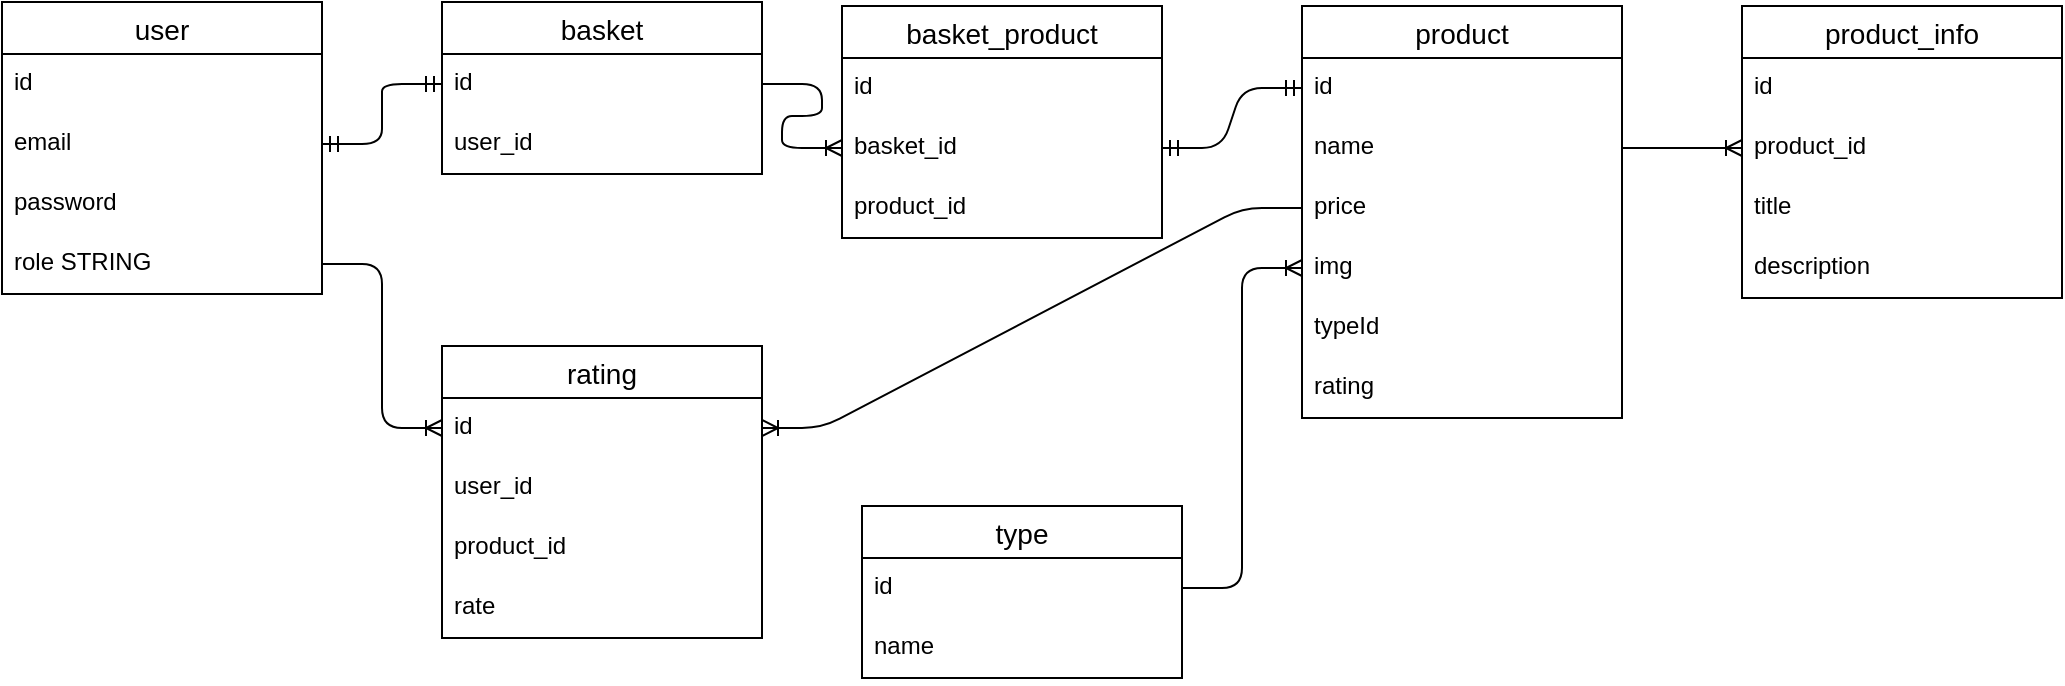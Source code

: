 <mxfile version="16.4.7" type="device"><diagram id="TNqSe86i_QFET0EjFUAf" name="Page-1"><mxGraphModel dx="868" dy="482" grid="1" gridSize="10" guides="1" tooltips="1" connect="1" arrows="1" fold="1" page="1" pageScale="1" pageWidth="827" pageHeight="1169" math="0" shadow="0"><root><mxCell id="0"/><mxCell id="1" parent="0"/><mxCell id="lagT1rnY4zhXb62yM14s-1" value="user" style="swimlane;fontStyle=0;childLayout=stackLayout;horizontal=1;startSize=26;horizontalStack=0;resizeParent=1;resizeParentMax=0;resizeLast=0;collapsible=1;marginBottom=0;align=center;fontSize=14;" vertex="1" parent="1"><mxGeometry x="100" y="198" width="160" height="146" as="geometry"/></mxCell><mxCell id="lagT1rnY4zhXb62yM14s-2" value="id" style="text;strokeColor=none;fillColor=none;spacingLeft=4;spacingRight=4;overflow=hidden;rotatable=0;points=[[0,0.5],[1,0.5]];portConstraint=eastwest;fontSize=12;" vertex="1" parent="lagT1rnY4zhXb62yM14s-1"><mxGeometry y="26" width="160" height="30" as="geometry"/></mxCell><mxCell id="lagT1rnY4zhXb62yM14s-3" value="email" style="text;strokeColor=none;fillColor=none;spacingLeft=4;spacingRight=4;overflow=hidden;rotatable=0;points=[[0,0.5],[1,0.5]];portConstraint=eastwest;fontSize=12;" vertex="1" parent="lagT1rnY4zhXb62yM14s-1"><mxGeometry y="56" width="160" height="30" as="geometry"/></mxCell><mxCell id="lagT1rnY4zhXb62yM14s-4" value="password" style="text;strokeColor=none;fillColor=none;spacingLeft=4;spacingRight=4;overflow=hidden;rotatable=0;points=[[0,0.5],[1,0.5]];portConstraint=eastwest;fontSize=12;" vertex="1" parent="lagT1rnY4zhXb62yM14s-1"><mxGeometry y="86" width="160" height="30" as="geometry"/></mxCell><mxCell id="lagT1rnY4zhXb62yM14s-5" value="role STRING" style="text;strokeColor=none;fillColor=none;spacingLeft=4;spacingRight=4;overflow=hidden;rotatable=0;points=[[0,0.5],[1,0.5]];portConstraint=eastwest;fontSize=12;" vertex="1" parent="lagT1rnY4zhXb62yM14s-1"><mxGeometry y="116" width="160" height="30" as="geometry"/></mxCell><mxCell id="lagT1rnY4zhXb62yM14s-6" value="basket" style="swimlane;fontStyle=0;childLayout=stackLayout;horizontal=1;startSize=26;horizontalStack=0;resizeParent=1;resizeParentMax=0;resizeLast=0;collapsible=1;marginBottom=0;align=center;fontSize=14;" vertex="1" parent="1"><mxGeometry x="320" y="198" width="160" height="86" as="geometry"/></mxCell><mxCell id="lagT1rnY4zhXb62yM14s-7" value="id" style="text;strokeColor=none;fillColor=none;spacingLeft=4;spacingRight=4;overflow=hidden;rotatable=0;points=[[0,0.5],[1,0.5]];portConstraint=eastwest;fontSize=12;" vertex="1" parent="lagT1rnY4zhXb62yM14s-6"><mxGeometry y="26" width="160" height="30" as="geometry"/></mxCell><mxCell id="lagT1rnY4zhXb62yM14s-8" value="user_id" style="text;strokeColor=none;fillColor=none;spacingLeft=4;spacingRight=4;overflow=hidden;rotatable=0;points=[[0,0.5],[1,0.5]];portConstraint=eastwest;fontSize=12;" vertex="1" parent="lagT1rnY4zhXb62yM14s-6"><mxGeometry y="56" width="160" height="30" as="geometry"/></mxCell><mxCell id="lagT1rnY4zhXb62yM14s-11" value="" style="edgeStyle=entityRelationEdgeStyle;fontSize=12;html=1;endArrow=ERmandOne;startArrow=ERmandOne;rounded=1;exitX=1;exitY=0.5;exitDx=0;exitDy=0;entryX=0;entryY=0.5;entryDx=0;entryDy=0;" edge="1" parent="1" source="lagT1rnY4zhXb62yM14s-3" target="lagT1rnY4zhXb62yM14s-7"><mxGeometry width="100" height="100" relative="1" as="geometry"><mxPoint x="310" y="440" as="sourcePoint"/><mxPoint x="410" y="340" as="targetPoint"/></mxGeometry></mxCell><mxCell id="lagT1rnY4zhXb62yM14s-12" value="product" style="swimlane;fontStyle=0;childLayout=stackLayout;horizontal=1;startSize=26;horizontalStack=0;resizeParent=1;resizeParentMax=0;resizeLast=0;collapsible=1;marginBottom=0;align=center;fontSize=14;" vertex="1" parent="1"><mxGeometry x="750" y="200" width="160" height="206" as="geometry"/></mxCell><mxCell id="lagT1rnY4zhXb62yM14s-13" value="id" style="text;strokeColor=none;fillColor=none;spacingLeft=4;spacingRight=4;overflow=hidden;rotatable=0;points=[[0,0.5],[1,0.5]];portConstraint=eastwest;fontSize=12;" vertex="1" parent="lagT1rnY4zhXb62yM14s-12"><mxGeometry y="26" width="160" height="30" as="geometry"/></mxCell><mxCell id="lagT1rnY4zhXb62yM14s-14" value="name" style="text;strokeColor=none;fillColor=none;spacingLeft=4;spacingRight=4;overflow=hidden;rotatable=0;points=[[0,0.5],[1,0.5]];portConstraint=eastwest;fontSize=12;" vertex="1" parent="lagT1rnY4zhXb62yM14s-12"><mxGeometry y="56" width="160" height="30" as="geometry"/></mxCell><mxCell id="lagT1rnY4zhXb62yM14s-15" value="price" style="text;strokeColor=none;fillColor=none;spacingLeft=4;spacingRight=4;overflow=hidden;rotatable=0;points=[[0,0.5],[1,0.5]];portConstraint=eastwest;fontSize=12;" vertex="1" parent="lagT1rnY4zhXb62yM14s-12"><mxGeometry y="86" width="160" height="30" as="geometry"/></mxCell><mxCell id="lagT1rnY4zhXb62yM14s-19" value="img" style="text;strokeColor=none;fillColor=none;spacingLeft=4;spacingRight=4;overflow=hidden;rotatable=0;points=[[0,0.5],[1,0.5]];portConstraint=eastwest;fontSize=12;" vertex="1" parent="lagT1rnY4zhXb62yM14s-12"><mxGeometry y="116" width="160" height="30" as="geometry"/></mxCell><mxCell id="lagT1rnY4zhXb62yM14s-18" value="typeId" style="text;strokeColor=none;fillColor=none;spacingLeft=4;spacingRight=4;overflow=hidden;rotatable=0;points=[[0,0.5],[1,0.5]];portConstraint=eastwest;fontSize=12;" vertex="1" parent="lagT1rnY4zhXb62yM14s-12"><mxGeometry y="146" width="160" height="30" as="geometry"/></mxCell><mxCell id="lagT1rnY4zhXb62yM14s-17" value="rating" style="text;strokeColor=none;fillColor=none;spacingLeft=4;spacingRight=4;overflow=hidden;rotatable=0;points=[[0,0.5],[1,0.5]];portConstraint=eastwest;fontSize=12;" vertex="1" parent="lagT1rnY4zhXb62yM14s-12"><mxGeometry y="176" width="160" height="30" as="geometry"/></mxCell><mxCell id="lagT1rnY4zhXb62yM14s-20" value="type" style="swimlane;fontStyle=0;childLayout=stackLayout;horizontal=1;startSize=26;horizontalStack=0;resizeParent=1;resizeParentMax=0;resizeLast=0;collapsible=1;marginBottom=0;align=center;fontSize=14;" vertex="1" parent="1"><mxGeometry x="530" y="450" width="160" height="86" as="geometry"/></mxCell><mxCell id="lagT1rnY4zhXb62yM14s-21" value="id" style="text;strokeColor=none;fillColor=none;spacingLeft=4;spacingRight=4;overflow=hidden;rotatable=0;points=[[0,0.5],[1,0.5]];portConstraint=eastwest;fontSize=12;" vertex="1" parent="lagT1rnY4zhXb62yM14s-20"><mxGeometry y="26" width="160" height="30" as="geometry"/></mxCell><mxCell id="lagT1rnY4zhXb62yM14s-22" value="name" style="text;strokeColor=none;fillColor=none;spacingLeft=4;spacingRight=4;overflow=hidden;rotatable=0;points=[[0,0.5],[1,0.5]];portConstraint=eastwest;fontSize=12;" vertex="1" parent="lagT1rnY4zhXb62yM14s-20"><mxGeometry y="56" width="160" height="30" as="geometry"/></mxCell><mxCell id="lagT1rnY4zhXb62yM14s-24" value="" style="edgeStyle=entityRelationEdgeStyle;fontSize=12;html=1;endArrow=ERoneToMany;entryX=0;entryY=0.5;entryDx=0;entryDy=0;rounded=1;exitX=1;exitY=0.5;exitDx=0;exitDy=0;" edge="1" parent="1" source="lagT1rnY4zhXb62yM14s-21" target="lagT1rnY4zhXb62yM14s-19"><mxGeometry width="100" height="100" relative="1" as="geometry"><mxPoint x="550" y="440" as="sourcePoint"/><mxPoint x="460" y="400" as="targetPoint"/></mxGeometry></mxCell><mxCell id="lagT1rnY4zhXb62yM14s-25" value="product_info" style="swimlane;fontStyle=0;childLayout=stackLayout;horizontal=1;startSize=26;horizontalStack=0;resizeParent=1;resizeParentMax=0;resizeLast=0;collapsible=1;marginBottom=0;align=center;fontSize=14;" vertex="1" parent="1"><mxGeometry x="970" y="200" width="160" height="146" as="geometry"/></mxCell><mxCell id="lagT1rnY4zhXb62yM14s-26" value="id" style="text;strokeColor=none;fillColor=none;spacingLeft=4;spacingRight=4;overflow=hidden;rotatable=0;points=[[0,0.5],[1,0.5]];portConstraint=eastwest;fontSize=12;" vertex="1" parent="lagT1rnY4zhXb62yM14s-25"><mxGeometry y="26" width="160" height="30" as="geometry"/></mxCell><mxCell id="lagT1rnY4zhXb62yM14s-27" value="product_id" style="text;strokeColor=none;fillColor=none;spacingLeft=4;spacingRight=4;overflow=hidden;rotatable=0;points=[[0,0.5],[1,0.5]];portConstraint=eastwest;fontSize=12;" vertex="1" parent="lagT1rnY4zhXb62yM14s-25"><mxGeometry y="56" width="160" height="30" as="geometry"/></mxCell><mxCell id="lagT1rnY4zhXb62yM14s-28" value="title" style="text;strokeColor=none;fillColor=none;spacingLeft=4;spacingRight=4;overflow=hidden;rotatable=0;points=[[0,0.5],[1,0.5]];portConstraint=eastwest;fontSize=12;" vertex="1" parent="lagT1rnY4zhXb62yM14s-25"><mxGeometry y="86" width="160" height="30" as="geometry"/></mxCell><mxCell id="lagT1rnY4zhXb62yM14s-29" value="description" style="text;strokeColor=none;fillColor=none;spacingLeft=4;spacingRight=4;overflow=hidden;rotatable=0;points=[[0,0.5],[1,0.5]];portConstraint=eastwest;fontSize=12;" vertex="1" parent="lagT1rnY4zhXb62yM14s-25"><mxGeometry y="116" width="160" height="30" as="geometry"/></mxCell><mxCell id="lagT1rnY4zhXb62yM14s-30" value="" style="edgeStyle=entityRelationEdgeStyle;fontSize=12;html=1;endArrow=ERoneToMany;rounded=1;exitX=1;exitY=0.5;exitDx=0;exitDy=0;entryX=0;entryY=0.5;entryDx=0;entryDy=0;" edge="1" parent="1" source="lagT1rnY4zhXb62yM14s-14" target="lagT1rnY4zhXb62yM14s-27"><mxGeometry width="100" height="100" relative="1" as="geometry"><mxPoint x="810" y="430" as="sourcePoint"/><mxPoint x="910" y="330" as="targetPoint"/></mxGeometry></mxCell><mxCell id="lagT1rnY4zhXb62yM14s-32" value="basket_product" style="swimlane;fontStyle=0;childLayout=stackLayout;horizontal=1;startSize=26;horizontalStack=0;resizeParent=1;resizeParentMax=0;resizeLast=0;collapsible=1;marginBottom=0;align=center;fontSize=14;" vertex="1" parent="1"><mxGeometry x="520" y="200" width="160" height="116" as="geometry"/></mxCell><mxCell id="lagT1rnY4zhXb62yM14s-33" value="id" style="text;strokeColor=none;fillColor=none;spacingLeft=4;spacingRight=4;overflow=hidden;rotatable=0;points=[[0,0.5],[1,0.5]];portConstraint=eastwest;fontSize=12;" vertex="1" parent="lagT1rnY4zhXb62yM14s-32"><mxGeometry y="26" width="160" height="30" as="geometry"/></mxCell><mxCell id="lagT1rnY4zhXb62yM14s-34" value="basket_id" style="text;strokeColor=none;fillColor=none;spacingLeft=4;spacingRight=4;overflow=hidden;rotatable=0;points=[[0,0.5],[1,0.5]];portConstraint=eastwest;fontSize=12;" vertex="1" parent="lagT1rnY4zhXb62yM14s-32"><mxGeometry y="56" width="160" height="30" as="geometry"/></mxCell><mxCell id="lagT1rnY4zhXb62yM14s-35" value="product_id" style="text;strokeColor=none;fillColor=none;spacingLeft=4;spacingRight=4;overflow=hidden;rotatable=0;points=[[0,0.5],[1,0.5]];portConstraint=eastwest;fontSize=12;" vertex="1" parent="lagT1rnY4zhXb62yM14s-32"><mxGeometry y="86" width="160" height="30" as="geometry"/></mxCell><mxCell id="lagT1rnY4zhXb62yM14s-36" value="" style="edgeStyle=entityRelationEdgeStyle;fontSize=12;html=1;endArrow=ERoneToMany;rounded=1;" edge="1" parent="1" source="lagT1rnY4zhXb62yM14s-7" target="lagT1rnY4zhXb62yM14s-34"><mxGeometry width="100" height="100" relative="1" as="geometry"><mxPoint x="570" y="400" as="sourcePoint"/><mxPoint x="670" y="300" as="targetPoint"/></mxGeometry></mxCell><mxCell id="lagT1rnY4zhXb62yM14s-37" value="" style="edgeStyle=entityRelationEdgeStyle;fontSize=12;html=1;endArrow=ERmandOne;startArrow=ERmandOne;rounded=1;entryX=0;entryY=0.5;entryDx=0;entryDy=0;exitX=1;exitY=0.5;exitDx=0;exitDy=0;" edge="1" parent="1" source="lagT1rnY4zhXb62yM14s-34" target="lagT1rnY4zhXb62yM14s-13"><mxGeometry width="100" height="100" relative="1" as="geometry"><mxPoint x="570" y="400" as="sourcePoint"/><mxPoint x="670" y="300" as="targetPoint"/></mxGeometry></mxCell><mxCell id="lagT1rnY4zhXb62yM14s-38" value="rating" style="swimlane;fontStyle=0;childLayout=stackLayout;horizontal=1;startSize=26;horizontalStack=0;resizeParent=1;resizeParentMax=0;resizeLast=0;collapsible=1;marginBottom=0;align=center;fontSize=14;" vertex="1" parent="1"><mxGeometry x="320" y="370" width="160" height="146" as="geometry"/></mxCell><mxCell id="lagT1rnY4zhXb62yM14s-39" value="id" style="text;strokeColor=none;fillColor=none;spacingLeft=4;spacingRight=4;overflow=hidden;rotatable=0;points=[[0,0.5],[1,0.5]];portConstraint=eastwest;fontSize=12;" vertex="1" parent="lagT1rnY4zhXb62yM14s-38"><mxGeometry y="26" width="160" height="30" as="geometry"/></mxCell><mxCell id="lagT1rnY4zhXb62yM14s-40" value="user_id" style="text;strokeColor=none;fillColor=none;spacingLeft=4;spacingRight=4;overflow=hidden;rotatable=0;points=[[0,0.5],[1,0.5]];portConstraint=eastwest;fontSize=12;" vertex="1" parent="lagT1rnY4zhXb62yM14s-38"><mxGeometry y="56" width="160" height="30" as="geometry"/></mxCell><mxCell id="lagT1rnY4zhXb62yM14s-41" value="product_id" style="text;strokeColor=none;fillColor=none;spacingLeft=4;spacingRight=4;overflow=hidden;rotatable=0;points=[[0,0.5],[1,0.5]];portConstraint=eastwest;fontSize=12;" vertex="1" parent="lagT1rnY4zhXb62yM14s-38"><mxGeometry y="86" width="160" height="30" as="geometry"/></mxCell><mxCell id="lagT1rnY4zhXb62yM14s-42" value="rate" style="text;strokeColor=none;fillColor=none;spacingLeft=4;spacingRight=4;overflow=hidden;rotatable=0;points=[[0,0.5],[1,0.5]];portConstraint=eastwest;fontSize=12;" vertex="1" parent="lagT1rnY4zhXb62yM14s-38"><mxGeometry y="116" width="160" height="30" as="geometry"/></mxCell><mxCell id="lagT1rnY4zhXb62yM14s-43" value="" style="edgeStyle=entityRelationEdgeStyle;fontSize=12;html=1;endArrow=ERoneToMany;rounded=1;exitX=1;exitY=0.5;exitDx=0;exitDy=0;entryX=0;entryY=0.5;entryDx=0;entryDy=0;" edge="1" parent="1" source="lagT1rnY4zhXb62yM14s-5" target="lagT1rnY4zhXb62yM14s-39"><mxGeometry width="100" height="100" relative="1" as="geometry"><mxPoint x="430" y="400" as="sourcePoint"/><mxPoint x="530" y="300" as="targetPoint"/></mxGeometry></mxCell><mxCell id="lagT1rnY4zhXb62yM14s-45" value="" style="edgeStyle=entityRelationEdgeStyle;fontSize=12;html=1;endArrow=ERoneToMany;rounded=1;entryX=1;entryY=0.5;entryDx=0;entryDy=0;exitX=0;exitY=0.5;exitDx=0;exitDy=0;" edge="1" parent="1" source="lagT1rnY4zhXb62yM14s-15" target="lagT1rnY4zhXb62yM14s-39"><mxGeometry width="100" height="100" relative="1" as="geometry"><mxPoint x="630" y="400" as="sourcePoint"/><mxPoint x="730" y="300" as="targetPoint"/></mxGeometry></mxCell></root></mxGraphModel></diagram></mxfile>